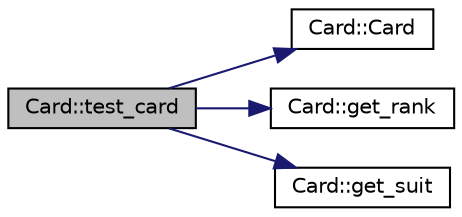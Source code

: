 digraph "Card::test_card"
{
 // INTERACTIVE_SVG=YES
 // LATEX_PDF_SIZE
  edge [fontname="Helvetica",fontsize="10",labelfontname="Helvetica",labelfontsize="10"];
  node [fontname="Helvetica",fontsize="10",shape=record];
  rankdir="LR";
  Node1 [label="Card::test_card",height=0.2,width=0.4,color="black", fillcolor="grey75", style="filled", fontcolor="black",tooltip="Tests the Card class functionality."];
  Node1 -> Node2 [color="midnightblue",fontsize="10",style="solid",fontname="Helvetica"];
  Node2 [label="Card::Card",height=0.2,width=0.4,color="black", fillcolor="white", style="filled",URL="$class_card.html#a569e0a5fbe2fc61dfe0105a0ded81059",tooltip="Constructs a Card object with the given suit and rank."];
  Node1 -> Node3 [color="midnightblue",fontsize="10",style="solid",fontname="Helvetica"];
  Node3 [label="Card::get_rank",height=0.2,width=0.4,color="black", fillcolor="white", style="filled",URL="$class_card.html#a9b352ce37c8d4e365b31dee979c35add",tooltip="Gets the rank of the card."];
  Node1 -> Node4 [color="midnightblue",fontsize="10",style="solid",fontname="Helvetica"];
  Node4 [label="Card::get_suit",height=0.2,width=0.4,color="black", fillcolor="white", style="filled",URL="$class_card.html#a74782cc7cdcc2bf7cabc89eaa265805a",tooltip="Gets the suit of the card."];
}
